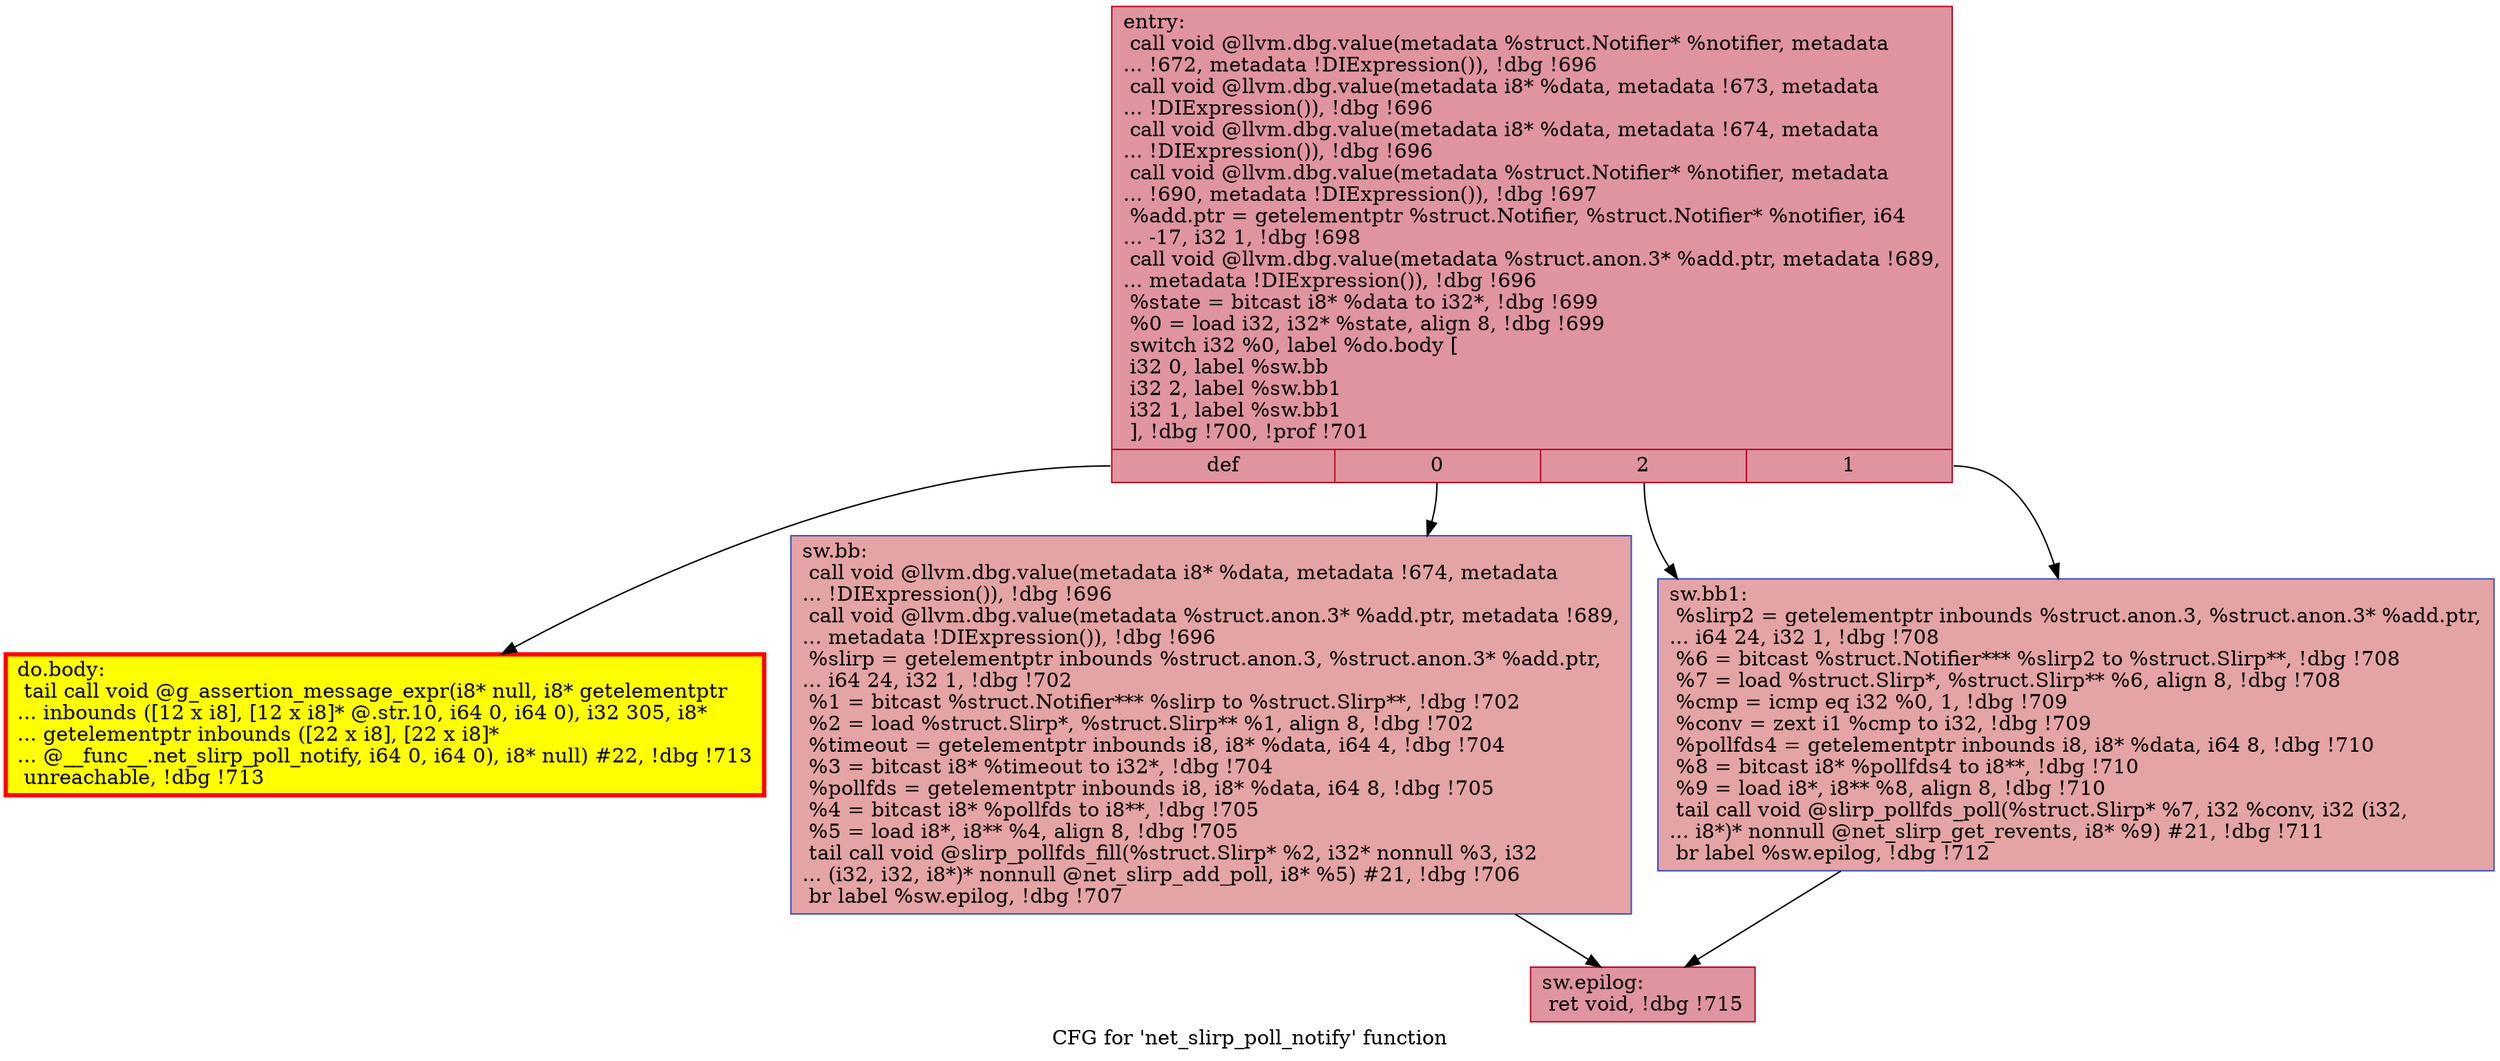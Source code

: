 digraph "CFG for 'net_slirp_poll_notify' function" {
	label="CFG for 'net_slirp_poll_notify' function";

	Node0x564e25cfb9f0 [shape=record,color="#b70d28ff", style=filled, fillcolor="#b70d2870",label="{entry:\l  call void @llvm.dbg.value(metadata %struct.Notifier* %notifier, metadata\l... !672, metadata !DIExpression()), !dbg !696\l  call void @llvm.dbg.value(metadata i8* %data, metadata !673, metadata\l... !DIExpression()), !dbg !696\l  call void @llvm.dbg.value(metadata i8* %data, metadata !674, metadata\l... !DIExpression()), !dbg !696\l  call void @llvm.dbg.value(metadata %struct.Notifier* %notifier, metadata\l... !690, metadata !DIExpression()), !dbg !697\l  %add.ptr = getelementptr %struct.Notifier, %struct.Notifier* %notifier, i64\l... -17, i32 1, !dbg !698\l  call void @llvm.dbg.value(metadata %struct.anon.3* %add.ptr, metadata !689,\l... metadata !DIExpression()), !dbg !696\l  %state = bitcast i8* %data to i32*, !dbg !699\l  %0 = load i32, i32* %state, align 8, !dbg !699\l  switch i32 %0, label %do.body [\l    i32 0, label %sw.bb\l    i32 2, label %sw.bb1\l    i32 1, label %sw.bb1\l  ], !dbg !700, !prof !701\l|{<s0>def|<s1>0|<s2>2|<s3>1}}"];
	Node0x564e25cfb9f0:s0 -> Node0x564e25d047c0;
	Node0x564e25cfb9f0:s1 -> Node0x564e25d01cc0;
	Node0x564e25cfb9f0:s2 -> Node0x564e25d032b0;
	Node0x564e25cfb9f0:s3 -> Node0x564e25d032b0;
	Node0x564e25d01cc0 [shape=record,color="#3d50c3ff", style=filled, fillcolor="#c32e3170",label="{sw.bb:                                            \l  call void @llvm.dbg.value(metadata i8* %data, metadata !674, metadata\l... !DIExpression()), !dbg !696\l  call void @llvm.dbg.value(metadata %struct.anon.3* %add.ptr, metadata !689,\l... metadata !DIExpression()), !dbg !696\l  %slirp = getelementptr inbounds %struct.anon.3, %struct.anon.3* %add.ptr,\l... i64 24, i32 1, !dbg !702\l  %1 = bitcast %struct.Notifier*** %slirp to %struct.Slirp**, !dbg !702\l  %2 = load %struct.Slirp*, %struct.Slirp** %1, align 8, !dbg !702\l  %timeout = getelementptr inbounds i8, i8* %data, i64 4, !dbg !704\l  %3 = bitcast i8* %timeout to i32*, !dbg !704\l  %pollfds = getelementptr inbounds i8, i8* %data, i64 8, !dbg !705\l  %4 = bitcast i8* %pollfds to i8**, !dbg !705\l  %5 = load i8*, i8** %4, align 8, !dbg !705\l  tail call void @slirp_pollfds_fill(%struct.Slirp* %2, i32* nonnull %3, i32\l... (i32, i32, i8*)* nonnull @net_slirp_add_poll, i8* %5) #21, !dbg !706\l  br label %sw.epilog, !dbg !707\l}"];
	Node0x564e25d01cc0 -> Node0x564e25d01670;
	Node0x564e25d032b0 [shape=record,color="#3d50c3ff", style=filled, fillcolor="#c32e3170",label="{sw.bb1:                                           \l  %slirp2 = getelementptr inbounds %struct.anon.3, %struct.anon.3* %add.ptr,\l... i64 24, i32 1, !dbg !708\l  %6 = bitcast %struct.Notifier*** %slirp2 to %struct.Slirp**, !dbg !708\l  %7 = load %struct.Slirp*, %struct.Slirp** %6, align 8, !dbg !708\l  %cmp = icmp eq i32 %0, 1, !dbg !709\l  %conv = zext i1 %cmp to i32, !dbg !709\l  %pollfds4 = getelementptr inbounds i8, i8* %data, i64 8, !dbg !710\l  %8 = bitcast i8* %pollfds4 to i8**, !dbg !710\l  %9 = load i8*, i8** %8, align 8, !dbg !710\l  tail call void @slirp_pollfds_poll(%struct.Slirp* %7, i32 %conv, i32 (i32,\l... i8*)* nonnull @net_slirp_get_revents, i8* %9) #21, !dbg !711\l  br label %sw.epilog, !dbg !712\l}"];
	Node0x564e25d032b0 -> Node0x564e25d01670;
	Node0x564e25d047c0 [shape=record,penwidth=3.0, style="filled", color="red", fillcolor="yellow",label="{do.body:                                          \l  tail call void @g_assertion_message_expr(i8* null, i8* getelementptr\l... inbounds ([12 x i8], [12 x i8]* @.str.10, i64 0, i64 0), i32 305, i8*\l... getelementptr inbounds ([22 x i8], [22 x i8]*\l... @__func__.net_slirp_poll_notify, i64 0, i64 0), i8* null) #22, !dbg !713\l  unreachable, !dbg !713\l}"];
	Node0x564e25d01670 [shape=record,color="#b70d28ff", style=filled, fillcolor="#b70d2870",label="{sw.epilog:                                        \l  ret void, !dbg !715\l}"];
}
